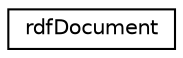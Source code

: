 digraph "Graphical Class Hierarchy"
{
 // LATEX_PDF_SIZE
  edge [fontname="Helvetica",fontsize="10",labelfontname="Helvetica",labelfontsize="10"];
  node [fontname="Helvetica",fontsize="10",shape=record];
  rankdir="LR";
  Node0 [label="rdfDocument",height=0.2,width=0.4,color="black", fillcolor="white", style="filled",URL="$classrdfDocument.html",tooltip=" "];
}
